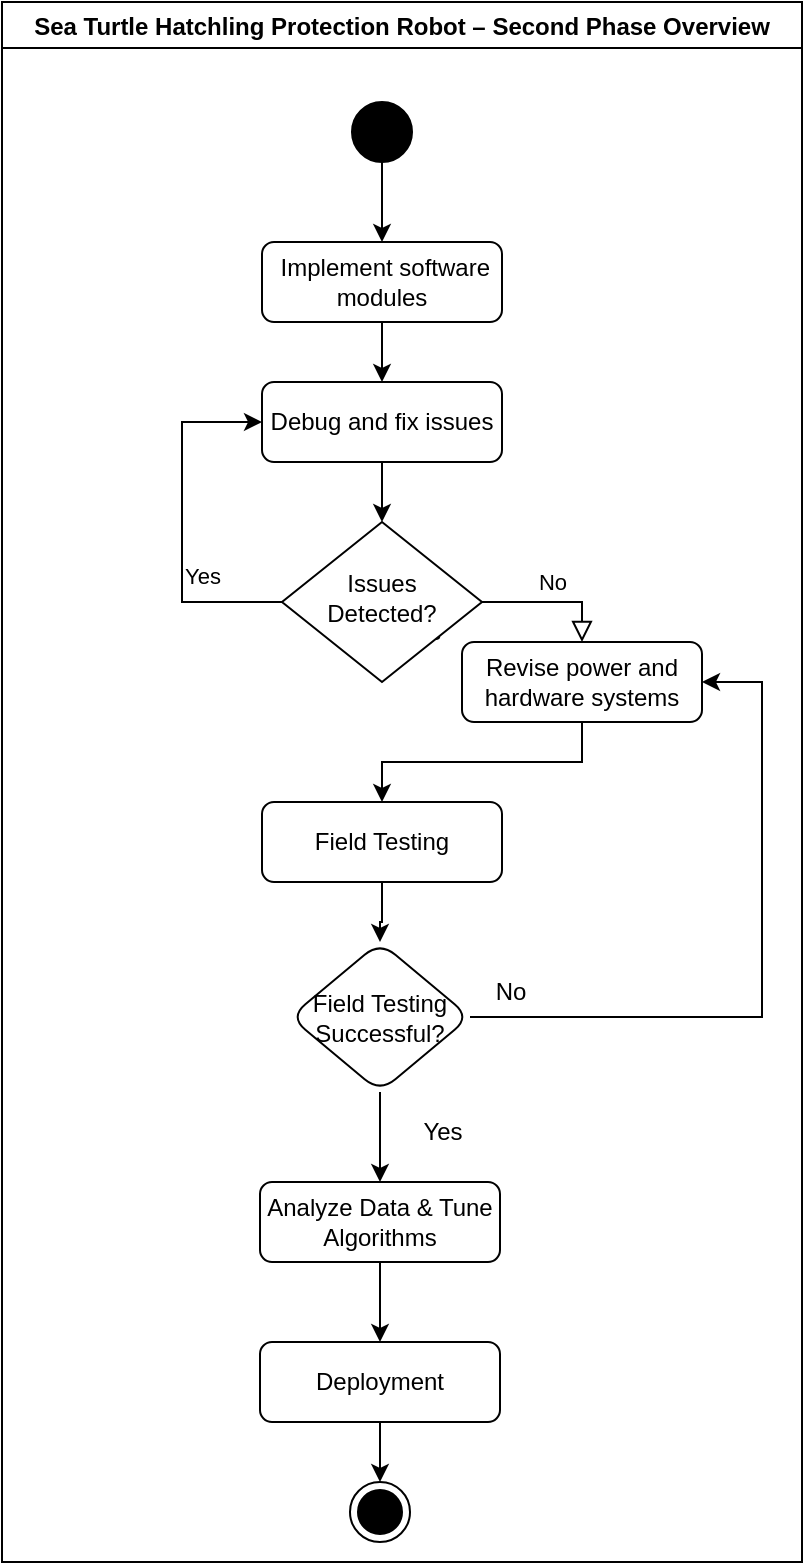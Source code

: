 <mxfile version="27.0.9">
  <diagram id="C5RBs43oDa-KdzZeNtuy" name="Page-1">
    <mxGraphModel dx="2076" dy="1183" grid="1" gridSize="10" guides="1" tooltips="1" connect="1" arrows="1" fold="1" page="1" pageScale="1" pageWidth="827" pageHeight="1169" math="0" shadow="0">
      <root>
        <mxCell id="WIyWlLk6GJQsqaUBKTNV-0" />
        <mxCell id="WIyWlLk6GJQsqaUBKTNV-1" parent="WIyWlLk6GJQsqaUBKTNV-0" />
        <mxCell id="WIyWlLk6GJQsqaUBKTNV-9" value="No" style="edgeStyle=orthogonalEdgeStyle;rounded=0;html=1;jettySize=auto;orthogonalLoop=1;fontSize=11;endArrow=block;endFill=0;endSize=8;strokeWidth=1;shadow=0;labelBackgroundColor=none;" parent="WIyWlLk6GJQsqaUBKTNV-1" source="WIyWlLk6GJQsqaUBKTNV-10" target="WIyWlLk6GJQsqaUBKTNV-12" edge="1">
          <mxGeometry y="10" relative="1" as="geometry">
            <mxPoint as="offset" />
            <Array as="points">
              <mxPoint x="530" y="340" />
            </Array>
          </mxGeometry>
        </mxCell>
        <mxCell id="aZ6wP4FZhijbICGc4C7Z-14" value="" style="edgeStyle=orthogonalEdgeStyle;rounded=0;orthogonalLoop=1;jettySize=auto;html=1;exitX=0.5;exitY=1;exitDx=0;exitDy=0;entryX=0.5;entryY=0;entryDx=0;entryDy=0;" edge="1" parent="WIyWlLk6GJQsqaUBKTNV-1" source="WIyWlLk6GJQsqaUBKTNV-12" target="aZ6wP4FZhijbICGc4C7Z-11">
          <mxGeometry relative="1" as="geometry">
            <mxPoint x="390" y="530" as="targetPoint" />
          </mxGeometry>
        </mxCell>
        <mxCell id="WIyWlLk6GJQsqaUBKTNV-12" value="Revise power and hardware systems" style="rounded=1;whiteSpace=wrap;html=1;fontSize=12;glass=0;strokeWidth=1;shadow=0;" parent="WIyWlLk6GJQsqaUBKTNV-1" vertex="1">
          <mxGeometry x="470" y="360" width="120" height="40" as="geometry" />
        </mxCell>
        <mxCell id="aZ6wP4FZhijbICGc4C7Z-21" value="" style="edgeStyle=orthogonalEdgeStyle;rounded=0;orthogonalLoop=1;jettySize=auto;html=1;entryX=1;entryY=0.5;entryDx=0;entryDy=0;" edge="1" parent="WIyWlLk6GJQsqaUBKTNV-1" source="aZ6wP4FZhijbICGc4C7Z-15" target="WIyWlLk6GJQsqaUBKTNV-12">
          <mxGeometry relative="1" as="geometry">
            <mxPoint x="230" y="570" as="targetPoint" />
            <Array as="points">
              <mxPoint x="620" y="547" />
              <mxPoint x="620" y="380" />
            </Array>
          </mxGeometry>
        </mxCell>
        <mxCell id="aZ6wP4FZhijbICGc4C7Z-37" value=" Sea Turtle Hatchling Protection Robot – Second Phase Overview" style="swimlane;" vertex="1" parent="WIyWlLk6GJQsqaUBKTNV-1">
          <mxGeometry x="240" y="40" width="400" height="780" as="geometry" />
        </mxCell>
        <mxCell id="aZ6wP4FZhijbICGc4C7Z-5" value="" style="edgeStyle=orthogonalEdgeStyle;rounded=0;orthogonalLoop=1;jettySize=auto;html=1;" edge="1" parent="aZ6wP4FZhijbICGc4C7Z-37" source="WIyWlLk6GJQsqaUBKTNV-3" target="aZ6wP4FZhijbICGc4C7Z-4">
          <mxGeometry relative="1" as="geometry" />
        </mxCell>
        <mxCell id="WIyWlLk6GJQsqaUBKTNV-3" value="&amp;nbsp;Implement software modules" style="rounded=1;whiteSpace=wrap;html=1;fontSize=12;glass=0;strokeWidth=1;shadow=0;" parent="aZ6wP4FZhijbICGc4C7Z-37" vertex="1">
          <mxGeometry x="130" y="120" width="120" height="40" as="geometry" />
        </mxCell>
        <mxCell id="WIyWlLk6GJQsqaUBKTNV-4" value="Yes" style="rounded=0;html=1;jettySize=auto;orthogonalLoop=1;fontSize=11;endArrow=block;endFill=0;endSize=8;strokeWidth=1;shadow=0;labelBackgroundColor=none;edgeStyle=orthogonalEdgeStyle;" parent="aZ6wP4FZhijbICGc4C7Z-37" target="WIyWlLk6GJQsqaUBKTNV-10" edge="1">
          <mxGeometry y="20" relative="1" as="geometry">
            <mxPoint as="offset" />
            <mxPoint x="190" y="290" as="sourcePoint" />
          </mxGeometry>
        </mxCell>
        <mxCell id="aZ6wP4FZhijbICGc4C7Z-8" value="" style="edgeStyle=orthogonalEdgeStyle;rounded=0;orthogonalLoop=1;jettySize=auto;html=1;entryX=0;entryY=0.5;entryDx=0;entryDy=0;" edge="1" parent="aZ6wP4FZhijbICGc4C7Z-37" source="WIyWlLk6GJQsqaUBKTNV-10" target="aZ6wP4FZhijbICGc4C7Z-4">
          <mxGeometry relative="1" as="geometry">
            <mxPoint x="50" y="320" as="targetPoint" />
            <Array as="points">
              <mxPoint x="90" y="300" />
              <mxPoint x="90" y="210" />
            </Array>
          </mxGeometry>
        </mxCell>
        <mxCell id="aZ6wP4FZhijbICGc4C7Z-10" value="Yes" style="edgeLabel;html=1;align=center;verticalAlign=middle;resizable=0;points=[];" vertex="1" connectable="0" parent="aZ6wP4FZhijbICGc4C7Z-8">
          <mxGeometry x="-0.3" y="-7" relative="1" as="geometry">
            <mxPoint x="3" as="offset" />
          </mxGeometry>
        </mxCell>
        <mxCell id="WIyWlLk6GJQsqaUBKTNV-10" value="Issues Detected?" style="rhombus;whiteSpace=wrap;html=1;shadow=0;fontFamily=Helvetica;fontSize=12;align=center;strokeWidth=1;spacing=6;spacingTop=-4;" parent="aZ6wP4FZhijbICGc4C7Z-37" vertex="1">
          <mxGeometry x="140" y="260" width="100" height="80" as="geometry" />
        </mxCell>
        <mxCell id="aZ6wP4FZhijbICGc4C7Z-1" value="" style="edgeStyle=orthogonalEdgeStyle;rounded=0;orthogonalLoop=1;jettySize=auto;html=1;" edge="1" parent="aZ6wP4FZhijbICGc4C7Z-37" source="aZ6wP4FZhijbICGc4C7Z-0" target="WIyWlLk6GJQsqaUBKTNV-3">
          <mxGeometry relative="1" as="geometry" />
        </mxCell>
        <mxCell id="aZ6wP4FZhijbICGc4C7Z-0" value="" style="ellipse;fillColor=strokeColor;html=1;" vertex="1" parent="aZ6wP4FZhijbICGc4C7Z-37">
          <mxGeometry x="175" y="50" width="30" height="30" as="geometry" />
        </mxCell>
        <mxCell id="aZ6wP4FZhijbICGc4C7Z-6" value="" style="edgeStyle=orthogonalEdgeStyle;rounded=0;orthogonalLoop=1;jettySize=auto;html=1;" edge="1" parent="aZ6wP4FZhijbICGc4C7Z-37" source="aZ6wP4FZhijbICGc4C7Z-4" target="WIyWlLk6GJQsqaUBKTNV-10">
          <mxGeometry relative="1" as="geometry" />
        </mxCell>
        <mxCell id="aZ6wP4FZhijbICGc4C7Z-4" value="Debug and fix issues" style="rounded=1;whiteSpace=wrap;html=1;fontSize=12;glass=0;strokeWidth=1;shadow=0;" vertex="1" parent="aZ6wP4FZhijbICGc4C7Z-37">
          <mxGeometry x="130" y="190" width="120" height="40" as="geometry" />
        </mxCell>
        <mxCell id="aZ6wP4FZhijbICGc4C7Z-16" value="" style="edgeStyle=orthogonalEdgeStyle;rounded=0;orthogonalLoop=1;jettySize=auto;html=1;" edge="1" parent="aZ6wP4FZhijbICGc4C7Z-37" source="aZ6wP4FZhijbICGc4C7Z-11" target="aZ6wP4FZhijbICGc4C7Z-15">
          <mxGeometry relative="1" as="geometry" />
        </mxCell>
        <mxCell id="aZ6wP4FZhijbICGc4C7Z-11" value="Field Testing" style="rounded=1;whiteSpace=wrap;html=1;fontSize=12;glass=0;strokeWidth=1;shadow=0;" vertex="1" parent="aZ6wP4FZhijbICGc4C7Z-37">
          <mxGeometry x="130" y="400" width="120" height="40" as="geometry" />
        </mxCell>
        <mxCell id="aZ6wP4FZhijbICGc4C7Z-18" value="" style="edgeStyle=orthogonalEdgeStyle;rounded=0;orthogonalLoop=1;jettySize=auto;html=1;entryX=0.5;entryY=0;entryDx=0;entryDy=0;" edge="1" parent="aZ6wP4FZhijbICGc4C7Z-37" source="aZ6wP4FZhijbICGc4C7Z-15" target="aZ6wP4FZhijbICGc4C7Z-17">
          <mxGeometry relative="1" as="geometry" />
        </mxCell>
        <mxCell id="aZ6wP4FZhijbICGc4C7Z-15" value="Field Testing Successful?" style="rhombus;whiteSpace=wrap;html=1;rounded=1;glass=0;strokeWidth=1;shadow=0;" vertex="1" parent="aZ6wP4FZhijbICGc4C7Z-37">
          <mxGeometry x="144" y="470" width="90" height="75" as="geometry" />
        </mxCell>
        <mxCell id="aZ6wP4FZhijbICGc4C7Z-27" value="" style="edgeStyle=orthogonalEdgeStyle;rounded=0;orthogonalLoop=1;jettySize=auto;html=1;" edge="1" parent="aZ6wP4FZhijbICGc4C7Z-37" source="aZ6wP4FZhijbICGc4C7Z-17" target="aZ6wP4FZhijbICGc4C7Z-26">
          <mxGeometry relative="1" as="geometry" />
        </mxCell>
        <mxCell id="aZ6wP4FZhijbICGc4C7Z-17" value="Analyze Data &amp;amp; Tune Algorithms" style="rounded=1;whiteSpace=wrap;html=1;fontSize=12;glass=0;strokeWidth=1;shadow=0;" vertex="1" parent="aZ6wP4FZhijbICGc4C7Z-37">
          <mxGeometry x="129" y="590" width="120" height="40" as="geometry" />
        </mxCell>
        <mxCell id="aZ6wP4FZhijbICGc4C7Z-19" value="Yes" style="text;html=1;align=center;verticalAlign=middle;resizable=0;points=[];autosize=1;strokeColor=none;fillColor=none;" vertex="1" parent="aZ6wP4FZhijbICGc4C7Z-37">
          <mxGeometry x="200" y="550" width="40" height="30" as="geometry" />
        </mxCell>
        <mxCell id="aZ6wP4FZhijbICGc4C7Z-24" value="" style="ellipse;html=1;shape=endState;fillColor=strokeColor;" vertex="1" parent="aZ6wP4FZhijbICGc4C7Z-37">
          <mxGeometry x="174" y="740" width="30" height="30" as="geometry" />
        </mxCell>
        <mxCell id="aZ6wP4FZhijbICGc4C7Z-28" value="" style="edgeStyle=orthogonalEdgeStyle;rounded=0;orthogonalLoop=1;jettySize=auto;html=1;" edge="1" parent="aZ6wP4FZhijbICGc4C7Z-37" source="aZ6wP4FZhijbICGc4C7Z-26" target="aZ6wP4FZhijbICGc4C7Z-24">
          <mxGeometry relative="1" as="geometry" />
        </mxCell>
        <mxCell id="aZ6wP4FZhijbICGc4C7Z-26" value="Deployment" style="rounded=1;whiteSpace=wrap;html=1;fontSize=12;glass=0;strokeWidth=1;shadow=0;" vertex="1" parent="aZ6wP4FZhijbICGc4C7Z-37">
          <mxGeometry x="129" y="670" width="120" height="40" as="geometry" />
        </mxCell>
        <mxCell id="aZ6wP4FZhijbICGc4C7Z-22" value="No" style="text;html=1;align=center;verticalAlign=middle;resizable=0;points=[];autosize=1;strokeColor=none;fillColor=none;" vertex="1" parent="aZ6wP4FZhijbICGc4C7Z-37">
          <mxGeometry x="234" y="480" width="40" height="30" as="geometry" />
        </mxCell>
      </root>
    </mxGraphModel>
  </diagram>
</mxfile>

